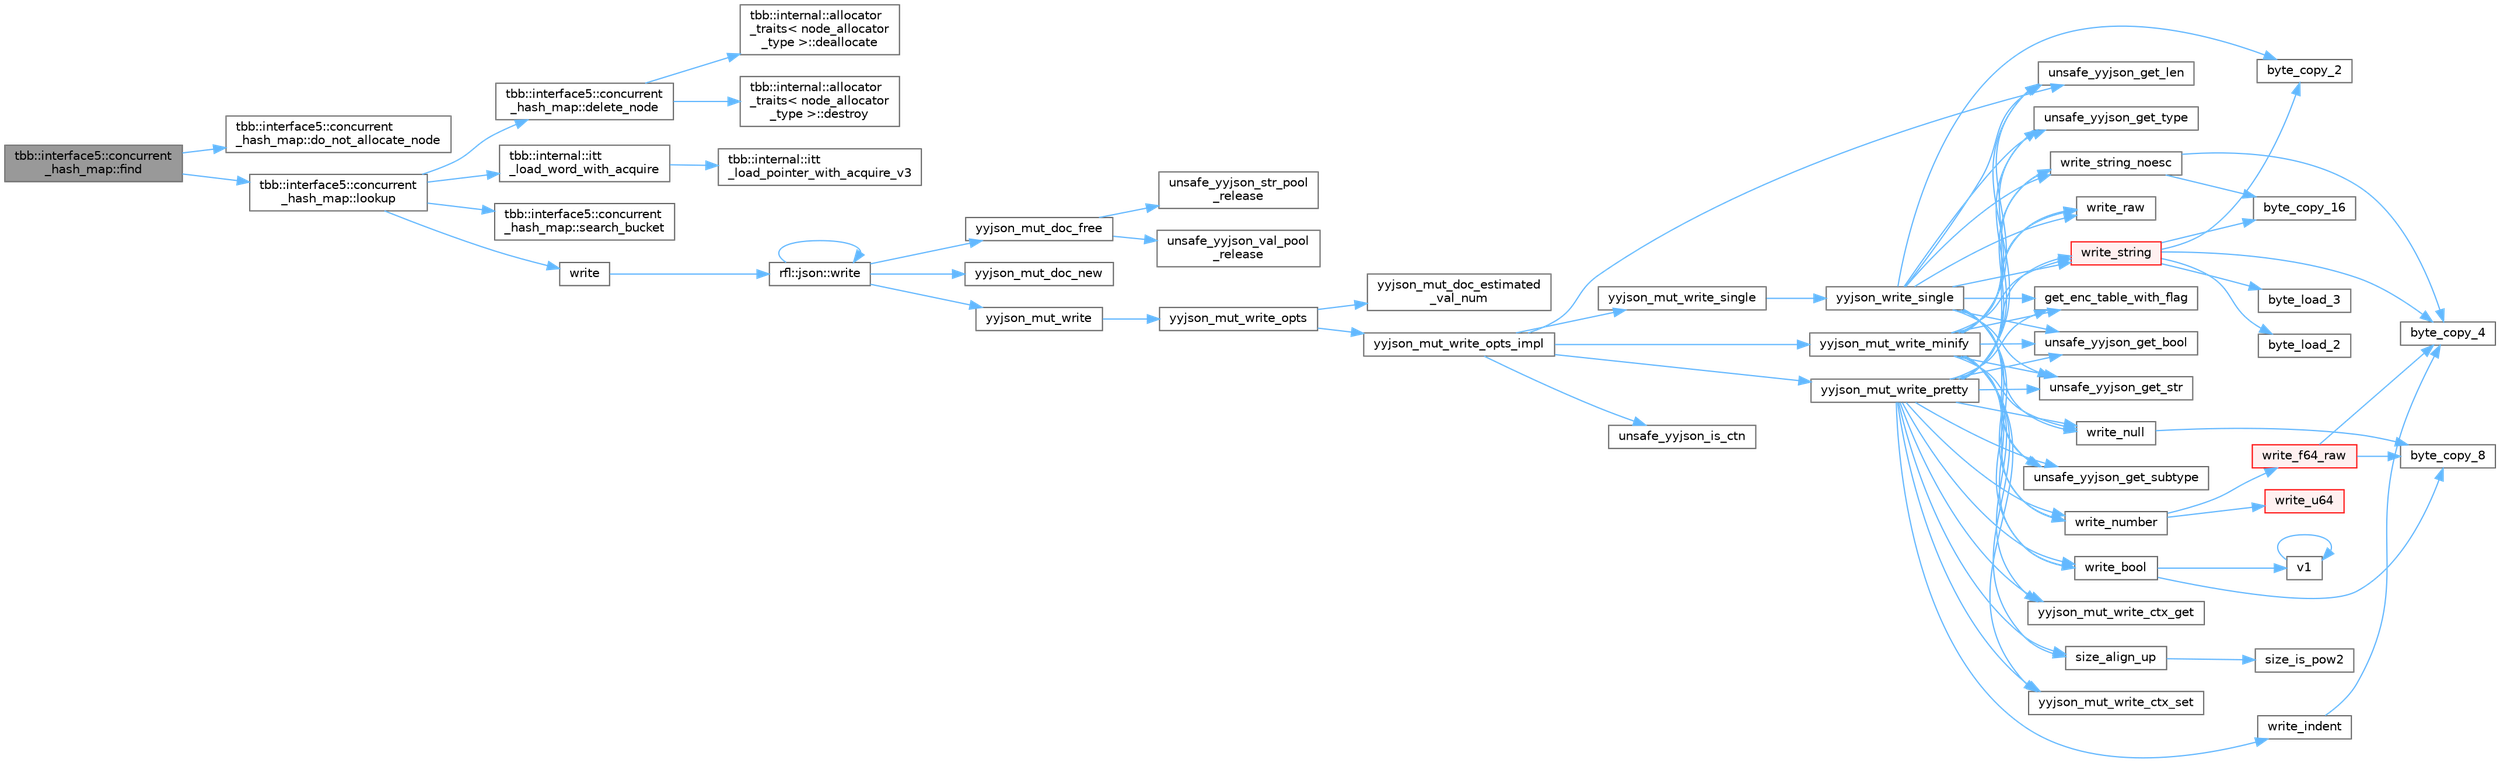 digraph "tbb::interface5::concurrent_hash_map::find"
{
 // LATEX_PDF_SIZE
  bgcolor="transparent";
  edge [fontname=Helvetica,fontsize=10,labelfontname=Helvetica,labelfontsize=10];
  node [fontname=Helvetica,fontsize=10,shape=box,height=0.2,width=0.4];
  rankdir="LR";
  Node1 [id="Node000001",label="tbb::interface5::concurrent\l_hash_map::find",height=0.2,width=0.4,color="gray40", fillcolor="grey60", style="filled", fontcolor="black",tooltip="Find item and acquire a write lock on the item."];
  Node1 -> Node2 [id="edge1_Node000001_Node000002",color="steelblue1",style="solid",tooltip=" "];
  Node2 [id="Node000002",label="tbb::interface5::concurrent\l_hash_map::do_not_allocate_node",height=0.2,width=0.4,color="grey40", fillcolor="white", style="filled",URL="$classtbb_1_1interface5_1_1concurrent__hash__map.html#a1a3a724bc0054876c9427c0c3635843a",tooltip=" "];
  Node1 -> Node3 [id="edge2_Node000001_Node000003",color="steelblue1",style="solid",tooltip=" "];
  Node3 [id="Node000003",label="tbb::interface5::concurrent\l_hash_map::lookup",height=0.2,width=0.4,color="grey40", fillcolor="white", style="filled",URL="$classtbb_1_1interface5_1_1concurrent__hash__map.html#a2a319cf46fb9cf9a88aab6c0a20c98b3",tooltip="Insert or find item and optionally acquire a lock on the item."];
  Node3 -> Node4 [id="edge3_Node000003_Node000004",color="steelblue1",style="solid",tooltip=" "];
  Node4 [id="Node000004",label="tbb::interface5::concurrent\l_hash_map::delete_node",height=0.2,width=0.4,color="grey40", fillcolor="white", style="filled",URL="$classtbb_1_1interface5_1_1concurrent__hash__map.html#acb1f5cd0e8379a652cb59c07ff952987",tooltip=" "];
  Node4 -> Node5 [id="edge4_Node000004_Node000005",color="steelblue1",style="solid",tooltip=" "];
  Node5 [id="Node000005",label="tbb::internal::allocator\l_traits\< node_allocator\l_type \>::deallocate",height=0.2,width=0.4,color="grey40", fillcolor="white", style="filled",URL="$structtbb_1_1internal_1_1allocator__traits.html#a049b7469ef2147f774816df50d23e5fd",tooltip=" "];
  Node4 -> Node6 [id="edge5_Node000004_Node000006",color="steelblue1",style="solid",tooltip=" "];
  Node6 [id="Node000006",label="tbb::internal::allocator\l_traits\< node_allocator\l_type \>::destroy",height=0.2,width=0.4,color="grey40", fillcolor="white", style="filled",URL="$structtbb_1_1internal_1_1allocator__traits.html#adeb770694fe34d67cf4ba20a21ff8576",tooltip=" "];
  Node3 -> Node7 [id="edge6_Node000003_Node000007",color="steelblue1",style="solid",tooltip=" "];
  Node7 [id="Node000007",label="tbb::internal::itt\l_load_word_with_acquire",height=0.2,width=0.4,color="grey40", fillcolor="white", style="filled",URL="$namespacetbb_1_1internal.html#a911cbec92461f245730d2f47516525a3",tooltip=" "];
  Node7 -> Node8 [id="edge7_Node000007_Node000008",color="steelblue1",style="solid",tooltip=" "];
  Node8 [id="Node000008",label="tbb::internal::itt\l_load_pointer_with_acquire_v3",height=0.2,width=0.4,color="grey40", fillcolor="white", style="filled",URL="$namespacetbb_1_1internal.html#aacaccf9a4a53d7438980620e7c1157c6",tooltip=" "];
  Node3 -> Node9 [id="edge8_Node000003_Node000009",color="steelblue1",style="solid",tooltip=" "];
  Node9 [id="Node000009",label="tbb::interface5::concurrent\l_hash_map::search_bucket",height=0.2,width=0.4,color="grey40", fillcolor="white", style="filled",URL="$classtbb_1_1interface5_1_1concurrent__hash__map.html#a27f37893a6484c3564e0036d5b2778fa",tooltip=" "];
  Node3 -> Node10 [id="edge9_Node000003_Node000010",color="steelblue1",style="solid",tooltip=" "];
  Node10 [id="Node000010",label="write",height=0.2,width=0.4,color="grey40", fillcolor="white", style="filled",URL="$json_2write__and__read_8hpp.html#a8d72d49ed34d37da786334a55f22b909",tooltip=" "];
  Node10 -> Node11 [id="edge10_Node000010_Node000011",color="steelblue1",style="solid",tooltip=" "];
  Node11 [id="Node000011",label="rfl::json::write",height=0.2,width=0.4,color="grey40", fillcolor="white", style="filled",URL="$namespacerfl_1_1json.html#af39a23539424555b8c970d12a58e547f",tooltip="Returns a JSON string."];
  Node11 -> Node11 [id="edge11_Node000011_Node000011",color="steelblue1",style="solid",tooltip=" "];
  Node11 -> Node12 [id="edge12_Node000011_Node000012",color="steelblue1",style="solid",tooltip=" "];
  Node12 [id="Node000012",label="yyjson_mut_doc_free",height=0.2,width=0.4,color="grey40", fillcolor="white", style="filled",URL="$yyjson_8c.html#a473b53dd223f25a117a6fe3b543bfdb1",tooltip=" "];
  Node12 -> Node13 [id="edge13_Node000012_Node000013",color="steelblue1",style="solid",tooltip=" "];
  Node13 [id="Node000013",label="unsafe_yyjson_str_pool\l_release",height=0.2,width=0.4,color="grey40", fillcolor="white", style="filled",URL="$yyjson_8c.html#a68827985804124f8d26d256b07877cf9",tooltip=" "];
  Node12 -> Node14 [id="edge14_Node000012_Node000014",color="steelblue1",style="solid",tooltip=" "];
  Node14 [id="Node000014",label="unsafe_yyjson_val_pool\l_release",height=0.2,width=0.4,color="grey40", fillcolor="white", style="filled",URL="$yyjson_8c.html#a423ab190d8ce947af71ff1a45ab76805",tooltip=" "];
  Node11 -> Node15 [id="edge15_Node000011_Node000015",color="steelblue1",style="solid",tooltip=" "];
  Node15 [id="Node000015",label="yyjson_mut_doc_new",height=0.2,width=0.4,color="grey40", fillcolor="white", style="filled",URL="$yyjson_8c.html#a94a8c1c5f4e47e11e268d7f4c0e4cb1a",tooltip=" "];
  Node11 -> Node16 [id="edge16_Node000011_Node000016",color="steelblue1",style="solid",tooltip=" "];
  Node16 [id="Node000016",label="yyjson_mut_write",height=0.2,width=0.4,color="grey40", fillcolor="white", style="filled",URL="$yyjson_8h.html#a881e2ee3f487385810829df8bc675f1f",tooltip=" "];
  Node16 -> Node17 [id="edge17_Node000016_Node000017",color="steelblue1",style="solid",tooltip=" "];
  Node17 [id="Node000017",label="yyjson_mut_write_opts",height=0.2,width=0.4,color="grey40", fillcolor="white", style="filled",URL="$yyjson_8c.html#a43932e149602ddfcd9257648ea36e553",tooltip=" "];
  Node17 -> Node18 [id="edge18_Node000017_Node000018",color="steelblue1",style="solid",tooltip=" "];
  Node18 [id="Node000018",label="yyjson_mut_doc_estimated\l_val_num",height=0.2,width=0.4,color="grey40", fillcolor="white", style="filled",URL="$yyjson_8c.html#ac9cfbe501c1317baf92c53571c7333ee",tooltip=" "];
  Node17 -> Node19 [id="edge19_Node000017_Node000019",color="steelblue1",style="solid",tooltip=" "];
  Node19 [id="Node000019",label="yyjson_mut_write_opts_impl",height=0.2,width=0.4,color="grey40", fillcolor="white", style="filled",URL="$yyjson_8c.html#a9419498fed912dda63693d15ff91c74c",tooltip=" "];
  Node19 -> Node20 [id="edge20_Node000019_Node000020",color="steelblue1",style="solid",tooltip=" "];
  Node20 [id="Node000020",label="unsafe_yyjson_get_len",height=0.2,width=0.4,color="grey40", fillcolor="white", style="filled",URL="$yyjson_8h.html#a445bf8a7f9981e4797bf95db944ddf8f",tooltip=" "];
  Node19 -> Node21 [id="edge21_Node000019_Node000021",color="steelblue1",style="solid",tooltip=" "];
  Node21 [id="Node000021",label="unsafe_yyjson_is_ctn",height=0.2,width=0.4,color="grey40", fillcolor="white", style="filled",URL="$yyjson_8h.html#afe1e8995e63d29297d569c4a848bf5a2",tooltip=" "];
  Node19 -> Node22 [id="edge22_Node000019_Node000022",color="steelblue1",style="solid",tooltip=" "];
  Node22 [id="Node000022",label="yyjson_mut_write_minify",height=0.2,width=0.4,color="grey40", fillcolor="white", style="filled",URL="$yyjson_8c.html#a41b0f7caeaed5e6075fdbad6e37daa44",tooltip=" "];
  Node22 -> Node23 [id="edge23_Node000022_Node000023",color="steelblue1",style="solid",tooltip=" "];
  Node23 [id="Node000023",label="get_enc_table_with_flag",height=0.2,width=0.4,color="grey40", fillcolor="white", style="filled",URL="$yyjson_8c.html#a4b810e39a1c70f479ea48f4b6be239b0",tooltip=" "];
  Node22 -> Node24 [id="edge24_Node000022_Node000024",color="steelblue1",style="solid",tooltip=" "];
  Node24 [id="Node000024",label="size_align_up",height=0.2,width=0.4,color="grey40", fillcolor="white", style="filled",URL="$yyjson_8c.html#aee0ecba3f0e01a145a4bd084c40b53b6",tooltip=" "];
  Node24 -> Node25 [id="edge25_Node000024_Node000025",color="steelblue1",style="solid",tooltip=" "];
  Node25 [id="Node000025",label="size_is_pow2",height=0.2,width=0.4,color="grey40", fillcolor="white", style="filled",URL="$yyjson_8c.html#a9c435a75a5fc566d5382ba2646704a18",tooltip=" "];
  Node22 -> Node26 [id="edge26_Node000022_Node000026",color="steelblue1",style="solid",tooltip=" "];
  Node26 [id="Node000026",label="unsafe_yyjson_get_bool",height=0.2,width=0.4,color="grey40", fillcolor="white", style="filled",URL="$yyjson_8h.html#a3ef8c1e13a7f67eead2d945125769f90",tooltip=" "];
  Node22 -> Node20 [id="edge27_Node000022_Node000020",color="steelblue1",style="solid",tooltip=" "];
  Node22 -> Node27 [id="edge28_Node000022_Node000027",color="steelblue1",style="solid",tooltip=" "];
  Node27 [id="Node000027",label="unsafe_yyjson_get_str",height=0.2,width=0.4,color="grey40", fillcolor="white", style="filled",URL="$yyjson_8h.html#a879b3c14194afd5b60d663640998c020",tooltip=" "];
  Node22 -> Node28 [id="edge29_Node000022_Node000028",color="steelblue1",style="solid",tooltip=" "];
  Node28 [id="Node000028",label="unsafe_yyjson_get_subtype",height=0.2,width=0.4,color="grey40", fillcolor="white", style="filled",URL="$yyjson_8h.html#a735848e46f26bfe3dfb333c7f890205e",tooltip=" "];
  Node22 -> Node29 [id="edge30_Node000022_Node000029",color="steelblue1",style="solid",tooltip=" "];
  Node29 [id="Node000029",label="unsafe_yyjson_get_type",height=0.2,width=0.4,color="grey40", fillcolor="white", style="filled",URL="$yyjson_8h.html#a25aa2b2a33dccb9af7da4576b3cbe6ab",tooltip=" "];
  Node22 -> Node30 [id="edge31_Node000022_Node000030",color="steelblue1",style="solid",tooltip=" "];
  Node30 [id="Node000030",label="write_bool",height=0.2,width=0.4,color="grey40", fillcolor="white", style="filled",URL="$yyjson_8c.html#a8f48aafc5963521f3da75e2448f0d084",tooltip=" "];
  Node30 -> Node31 [id="edge32_Node000030_Node000031",color="steelblue1",style="solid",tooltip=" "];
  Node31 [id="Node000031",label="byte_copy_8",height=0.2,width=0.4,color="grey40", fillcolor="white", style="filled",URL="$yyjson_8c.html#a03dd49c937c12d9a85deaac184d25eb9",tooltip=" "];
  Node30 -> Node32 [id="edge33_Node000030_Node000032",color="steelblue1",style="solid",tooltip=" "];
  Node32 [id="Node000032",label="v1",height=0.2,width=0.4,color="grey40", fillcolor="white", style="filled",URL="$_tutorial___reshape_mat2_vec_8cpp.html#a10bd710692c91bc238f2e1da77730678",tooltip=" "];
  Node32 -> Node32 [id="edge34_Node000032_Node000032",color="steelblue1",style="solid",tooltip=" "];
  Node22 -> Node33 [id="edge35_Node000022_Node000033",color="steelblue1",style="solid",tooltip=" "];
  Node33 [id="Node000033",label="write_null",height=0.2,width=0.4,color="grey40", fillcolor="white", style="filled",URL="$yyjson_8c.html#a9ab2502373a7c2ad7decc10b76c47043",tooltip=" "];
  Node33 -> Node31 [id="edge36_Node000033_Node000031",color="steelblue1",style="solid",tooltip=" "];
  Node22 -> Node34 [id="edge37_Node000022_Node000034",color="steelblue1",style="solid",tooltip=" "];
  Node34 [id="Node000034",label="write_number",height=0.2,width=0.4,color="grey40", fillcolor="white", style="filled",URL="$yyjson_8c.html#a7a6eb98c82d060a1b4b1b25ae9169770",tooltip=" "];
  Node34 -> Node35 [id="edge38_Node000034_Node000035",color="steelblue1",style="solid",tooltip=" "];
  Node35 [id="Node000035",label="write_f64_raw",height=0.2,width=0.4,color="red", fillcolor="#FFF0F0", style="filled",URL="$yyjson_8c.html#a429024eddbd3335464adf309aef2db7f",tooltip=" "];
  Node35 -> Node36 [id="edge39_Node000035_Node000036",color="steelblue1",style="solid",tooltip=" "];
  Node36 [id="Node000036",label="byte_copy_4",height=0.2,width=0.4,color="grey40", fillcolor="white", style="filled",URL="$yyjson_8c.html#a98219967baeab34ab615b4ccda0df146",tooltip=" "];
  Node35 -> Node31 [id="edge40_Node000035_Node000031",color="steelblue1",style="solid",tooltip=" "];
  Node34 -> Node72 [id="edge41_Node000034_Node000072",color="steelblue1",style="solid",tooltip=" "];
  Node72 [id="Node000072",label="write_u64",height=0.2,width=0.4,color="red", fillcolor="#FFF0F0", style="filled",URL="$yyjson_8c.html#aa2f06c8a20b378eb29cfe95d0af5c95e",tooltip=" "];
  Node22 -> Node78 [id="edge42_Node000022_Node000078",color="steelblue1",style="solid",tooltip=" "];
  Node78 [id="Node000078",label="write_raw",height=0.2,width=0.4,color="grey40", fillcolor="white", style="filled",URL="$yyjson_8c.html#a595a43099038f73ab0af2b4209b1f0fd",tooltip=" "];
  Node22 -> Node79 [id="edge43_Node000022_Node000079",color="steelblue1",style="solid",tooltip=" "];
  Node79 [id="Node000079",label="write_string",height=0.2,width=0.4,color="red", fillcolor="#FFF0F0", style="filled",URL="$yyjson_8c.html#a1aadf662e6fc22a6419db27146e38472",tooltip=" "];
  Node79 -> Node80 [id="edge44_Node000079_Node000080",color="steelblue1",style="solid",tooltip=" "];
  Node80 [id="Node000080",label="byte_copy_16",height=0.2,width=0.4,color="grey40", fillcolor="white", style="filled",URL="$yyjson_8c.html#a1720d43cc1ae5984a4e5751dbe7301a0",tooltip=" "];
  Node79 -> Node74 [id="edge45_Node000079_Node000074",color="steelblue1",style="solid",tooltip=" "];
  Node74 [id="Node000074",label="byte_copy_2",height=0.2,width=0.4,color="grey40", fillcolor="white", style="filled",URL="$yyjson_8c.html#ac6a11726824f52b6413a67488f5a3152",tooltip=" "];
  Node79 -> Node36 [id="edge46_Node000079_Node000036",color="steelblue1",style="solid",tooltip=" "];
  Node79 -> Node81 [id="edge47_Node000079_Node000081",color="steelblue1",style="solid",tooltip=" "];
  Node81 [id="Node000081",label="byte_load_2",height=0.2,width=0.4,color="grey40", fillcolor="white", style="filled",URL="$yyjson_8c.html#abd106e94ebb52b1b9c0e79e2246f24bd",tooltip=" "];
  Node79 -> Node82 [id="edge48_Node000079_Node000082",color="steelblue1",style="solid",tooltip=" "];
  Node82 [id="Node000082",label="byte_load_3",height=0.2,width=0.4,color="grey40", fillcolor="white", style="filled",URL="$yyjson_8c.html#a31005a45113248534b4ae663dc0a85f3",tooltip=" "];
  Node22 -> Node84 [id="edge49_Node000022_Node000084",color="steelblue1",style="solid",tooltip=" "];
  Node84 [id="Node000084",label="write_string_noesc",height=0.2,width=0.4,color="grey40", fillcolor="white", style="filled",URL="$yyjson_8c.html#ab1d27351bed7d1f6f632f75dcf9846de",tooltip=" "];
  Node84 -> Node80 [id="edge50_Node000084_Node000080",color="steelblue1",style="solid",tooltip=" "];
  Node84 -> Node36 [id="edge51_Node000084_Node000036",color="steelblue1",style="solid",tooltip=" "];
  Node22 -> Node85 [id="edge52_Node000022_Node000085",color="steelblue1",style="solid",tooltip=" "];
  Node85 [id="Node000085",label="yyjson_mut_write_ctx_get",height=0.2,width=0.4,color="grey40", fillcolor="white", style="filled",URL="$yyjson_8c.html#a7330d6789bda008b50a3a964e17629c4",tooltip=" "];
  Node22 -> Node86 [id="edge53_Node000022_Node000086",color="steelblue1",style="solid",tooltip=" "];
  Node86 [id="Node000086",label="yyjson_mut_write_ctx_set",height=0.2,width=0.4,color="grey40", fillcolor="white", style="filled",URL="$yyjson_8c.html#ad170c12cec69275d5f79d760bd3b1a0a",tooltip=" "];
  Node19 -> Node87 [id="edge54_Node000019_Node000087",color="steelblue1",style="solid",tooltip=" "];
  Node87 [id="Node000087",label="yyjson_mut_write_pretty",height=0.2,width=0.4,color="grey40", fillcolor="white", style="filled",URL="$yyjson_8c.html#a5bd41dfbb867b6521e1f7571f3615b0f",tooltip=" "];
  Node87 -> Node23 [id="edge55_Node000087_Node000023",color="steelblue1",style="solid",tooltip=" "];
  Node87 -> Node24 [id="edge56_Node000087_Node000024",color="steelblue1",style="solid",tooltip=" "];
  Node87 -> Node26 [id="edge57_Node000087_Node000026",color="steelblue1",style="solid",tooltip=" "];
  Node87 -> Node20 [id="edge58_Node000087_Node000020",color="steelblue1",style="solid",tooltip=" "];
  Node87 -> Node27 [id="edge59_Node000087_Node000027",color="steelblue1",style="solid",tooltip=" "];
  Node87 -> Node28 [id="edge60_Node000087_Node000028",color="steelblue1",style="solid",tooltip=" "];
  Node87 -> Node29 [id="edge61_Node000087_Node000029",color="steelblue1",style="solid",tooltip=" "];
  Node87 -> Node30 [id="edge62_Node000087_Node000030",color="steelblue1",style="solid",tooltip=" "];
  Node87 -> Node88 [id="edge63_Node000087_Node000088",color="steelblue1",style="solid",tooltip=" "];
  Node88 [id="Node000088",label="write_indent",height=0.2,width=0.4,color="grey40", fillcolor="white", style="filled",URL="$yyjson_8c.html#ac6e21689f9ccf3981672a321d7d02e47",tooltip=" "];
  Node88 -> Node36 [id="edge64_Node000088_Node000036",color="steelblue1",style="solid",tooltip=" "];
  Node87 -> Node33 [id="edge65_Node000087_Node000033",color="steelblue1",style="solid",tooltip=" "];
  Node87 -> Node34 [id="edge66_Node000087_Node000034",color="steelblue1",style="solid",tooltip=" "];
  Node87 -> Node78 [id="edge67_Node000087_Node000078",color="steelblue1",style="solid",tooltip=" "];
  Node87 -> Node79 [id="edge68_Node000087_Node000079",color="steelblue1",style="solid",tooltip=" "];
  Node87 -> Node84 [id="edge69_Node000087_Node000084",color="steelblue1",style="solid",tooltip=" "];
  Node87 -> Node85 [id="edge70_Node000087_Node000085",color="steelblue1",style="solid",tooltip=" "];
  Node87 -> Node86 [id="edge71_Node000087_Node000086",color="steelblue1",style="solid",tooltip=" "];
  Node19 -> Node89 [id="edge72_Node000019_Node000089",color="steelblue1",style="solid",tooltip=" "];
  Node89 [id="Node000089",label="yyjson_mut_write_single",height=0.2,width=0.4,color="grey40", fillcolor="white", style="filled",URL="$yyjson_8c.html#a6453eece4aede41c7d909075ad2980e0",tooltip=" "];
  Node89 -> Node90 [id="edge73_Node000089_Node000090",color="steelblue1",style="solid",tooltip=" "];
  Node90 [id="Node000090",label="yyjson_write_single",height=0.2,width=0.4,color="grey40", fillcolor="white", style="filled",URL="$yyjson_8c.html#a083e9d39ef4daa8ddc5c6474ccf5e468",tooltip=" "];
  Node90 -> Node74 [id="edge74_Node000090_Node000074",color="steelblue1",style="solid",tooltip=" "];
  Node90 -> Node23 [id="edge75_Node000090_Node000023",color="steelblue1",style="solid",tooltip=" "];
  Node90 -> Node26 [id="edge76_Node000090_Node000026",color="steelblue1",style="solid",tooltip=" "];
  Node90 -> Node20 [id="edge77_Node000090_Node000020",color="steelblue1",style="solid",tooltip=" "];
  Node90 -> Node27 [id="edge78_Node000090_Node000027",color="steelblue1",style="solid",tooltip=" "];
  Node90 -> Node28 [id="edge79_Node000090_Node000028",color="steelblue1",style="solid",tooltip=" "];
  Node90 -> Node29 [id="edge80_Node000090_Node000029",color="steelblue1",style="solid",tooltip=" "];
  Node90 -> Node30 [id="edge81_Node000090_Node000030",color="steelblue1",style="solid",tooltip=" "];
  Node90 -> Node33 [id="edge82_Node000090_Node000033",color="steelblue1",style="solid",tooltip=" "];
  Node90 -> Node34 [id="edge83_Node000090_Node000034",color="steelblue1",style="solid",tooltip=" "];
  Node90 -> Node78 [id="edge84_Node000090_Node000078",color="steelblue1",style="solid",tooltip=" "];
  Node90 -> Node79 [id="edge85_Node000090_Node000079",color="steelblue1",style="solid",tooltip=" "];
  Node90 -> Node84 [id="edge86_Node000090_Node000084",color="steelblue1",style="solid",tooltip=" "];
}
